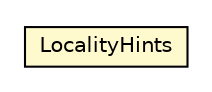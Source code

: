 #!/usr/local/bin/dot
#
# Class diagram 
# Generated by UMLGraph version 5.1 (http://www.umlgraph.org/)
#

digraph G {
	edge [fontname="Helvetica",fontsize=10,labelfontname="Helvetica",labelfontsize=10];
	node [fontname="Helvetica",fontsize=10,shape=plaintext];
	nodesep=0.25;
	ranksep=0.5;
	// eu.cloudtm.LocalityHints
	c7571 [label=<<table title="eu.cloudtm.LocalityHints" border="0" cellborder="1" cellspacing="0" cellpadding="2" port="p" bgcolor="lemonChiffon" href="./LocalityHints.html">
		<tr><td><table border="0" cellspacing="0" cellpadding="1">
<tr><td align="center" balign="center"> LocalityHints </td></tr>
		</table></td></tr>
		</table>>, fontname="Helvetica", fontcolor="black", fontsize=10.0];
}


